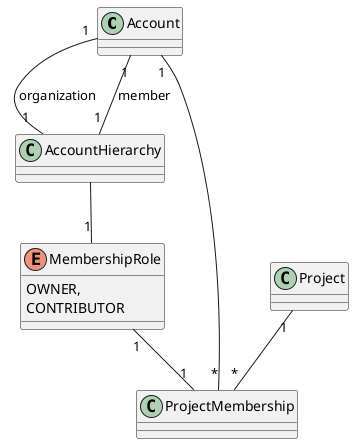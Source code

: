 @startuml

Account "1" -- "1" AccountHierarchy : organization
Account "1" -- "1" AccountHierarchy : member

Account "1" -- "*" ProjectMembership
Project "1" -- "*" ProjectMembership
MembershipRole "1" -- "1" ProjectMembership
AccountHierarchy  -- "1" MembershipRole

enum MembershipRole {
    OWNER,
    CONTRIBUTOR
}

@enduml